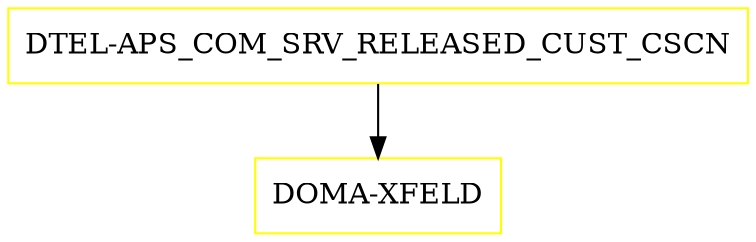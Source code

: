 digraph G {
  "DTEL-APS_COM_SRV_RELEASED_CUST_CSCN" [shape=box,color=yellow];
  "DOMA-XFELD" [shape=box,color=yellow,URL="./DOMA_XFELD.html"];
  "DTEL-APS_COM_SRV_RELEASED_CUST_CSCN" -> "DOMA-XFELD";
}
